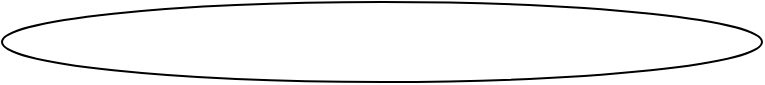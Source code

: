 <mxfile version="28.1.0">
  <diagram name="Página-1" id="dVFSfSdyIPWtn-nKbZHt">
    <mxGraphModel dx="946" dy="597" grid="1" gridSize="10" guides="1" tooltips="1" connect="1" arrows="1" fold="1" page="1" pageScale="1" pageWidth="827" pageHeight="1169" math="0" shadow="0">
      <root>
        <mxCell id="0" />
        <mxCell id="1" parent="0" />
        <mxCell id="gqxRkzfXrRZhfsFDMJmU-1" value="" style="ellipse;whiteSpace=wrap;html=1;" parent="1" vertex="1">
          <mxGeometry x="120" y="100" width="380" height="40" as="geometry" />
        </mxCell>
      </root>
    </mxGraphModel>
  </diagram>
</mxfile>
